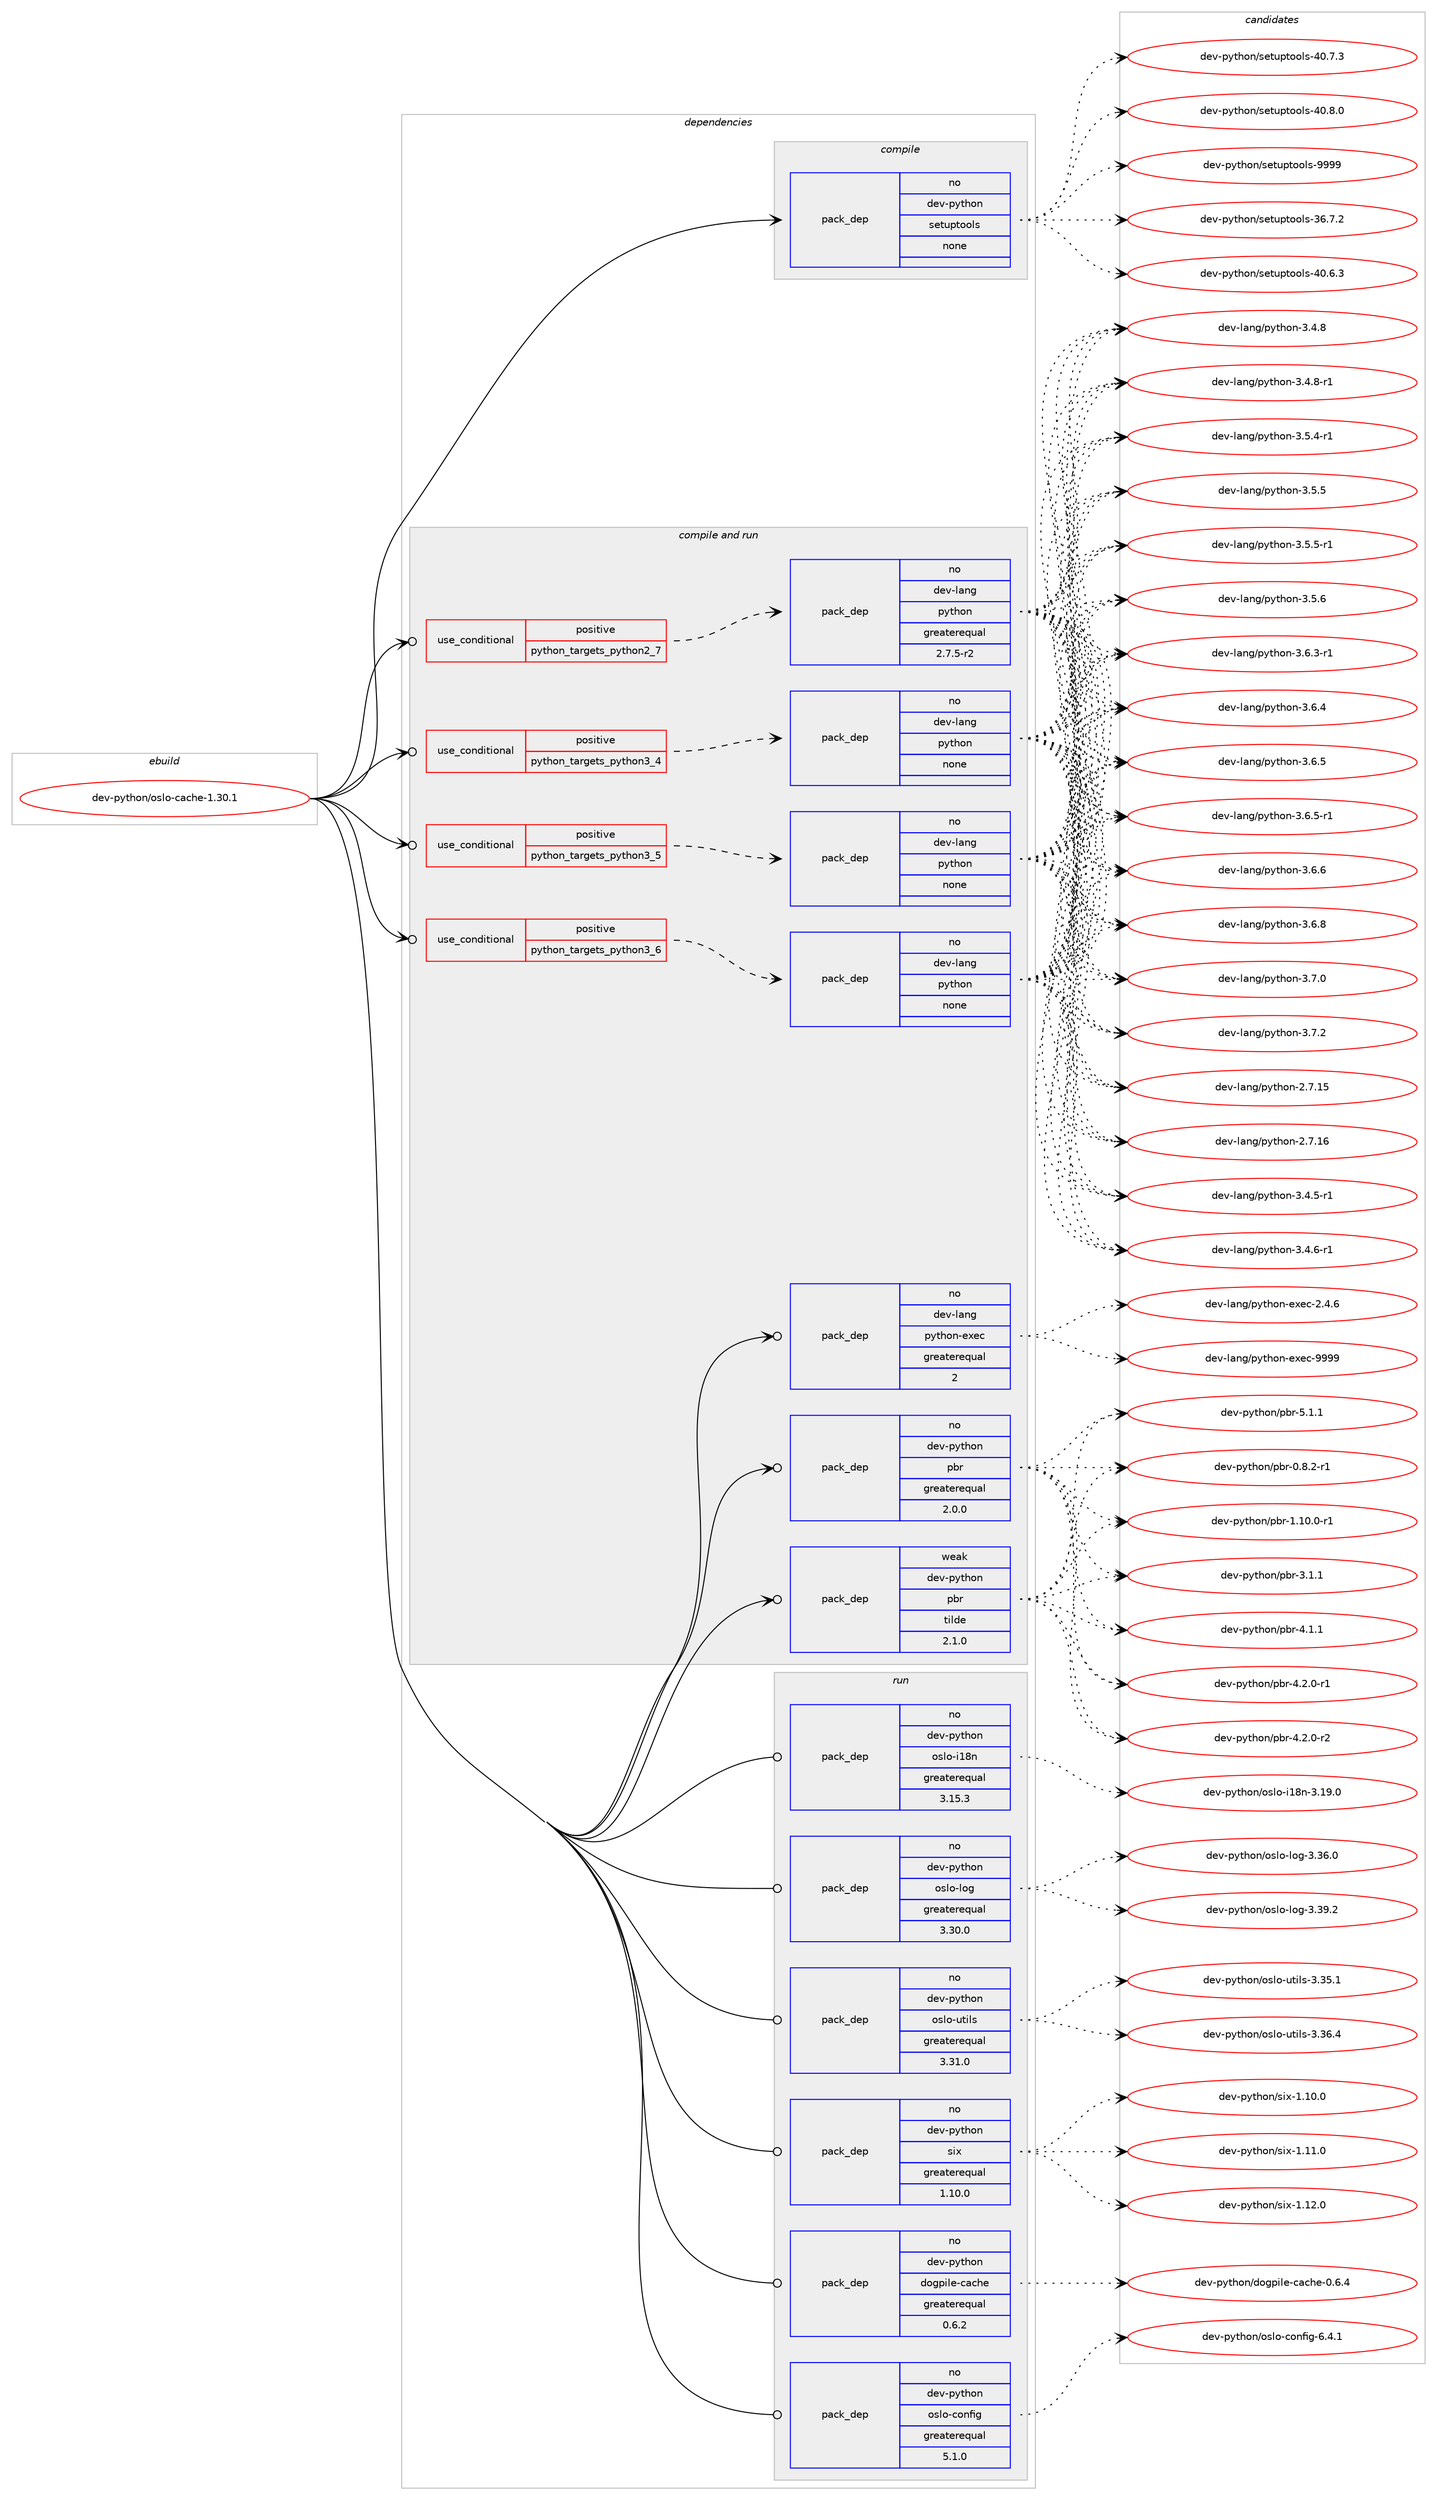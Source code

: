 digraph prolog {

# *************
# Graph options
# *************

newrank=true;
concentrate=true;
compound=true;
graph [rankdir=LR,fontname=Helvetica,fontsize=10,ranksep=1.5];#, ranksep=2.5, nodesep=0.2];
edge  [arrowhead=vee];
node  [fontname=Helvetica,fontsize=10];

# **********
# The ebuild
# **********

subgraph cluster_leftcol {
color=gray;
rank=same;
label=<<i>ebuild</i>>;
id [label="dev-python/oslo-cache-1.30.1", color=red, width=4, href="../dev-python/oslo-cache-1.30.1.svg"];
}

# ****************
# The dependencies
# ****************

subgraph cluster_midcol {
color=gray;
label=<<i>dependencies</i>>;
subgraph cluster_compile {
fillcolor="#eeeeee";
style=filled;
label=<<i>compile</i>>;
subgraph pack1020622 {
dependency1422574 [label=<<TABLE BORDER="0" CELLBORDER="1" CELLSPACING="0" CELLPADDING="4" WIDTH="220"><TR><TD ROWSPAN="6" CELLPADDING="30">pack_dep</TD></TR><TR><TD WIDTH="110">no</TD></TR><TR><TD>dev-python</TD></TR><TR><TD>setuptools</TD></TR><TR><TD>none</TD></TR><TR><TD></TD></TR></TABLE>>, shape=none, color=blue];
}
id:e -> dependency1422574:w [weight=20,style="solid",arrowhead="vee"];
}
subgraph cluster_compileandrun {
fillcolor="#eeeeee";
style=filled;
label=<<i>compile and run</i>>;
subgraph cond378675 {
dependency1422575 [label=<<TABLE BORDER="0" CELLBORDER="1" CELLSPACING="0" CELLPADDING="4"><TR><TD ROWSPAN="3" CELLPADDING="10">use_conditional</TD></TR><TR><TD>positive</TD></TR><TR><TD>python_targets_python2_7</TD></TR></TABLE>>, shape=none, color=red];
subgraph pack1020623 {
dependency1422576 [label=<<TABLE BORDER="0" CELLBORDER="1" CELLSPACING="0" CELLPADDING="4" WIDTH="220"><TR><TD ROWSPAN="6" CELLPADDING="30">pack_dep</TD></TR><TR><TD WIDTH="110">no</TD></TR><TR><TD>dev-lang</TD></TR><TR><TD>python</TD></TR><TR><TD>greaterequal</TD></TR><TR><TD>2.7.5-r2</TD></TR></TABLE>>, shape=none, color=blue];
}
dependency1422575:e -> dependency1422576:w [weight=20,style="dashed",arrowhead="vee"];
}
id:e -> dependency1422575:w [weight=20,style="solid",arrowhead="odotvee"];
subgraph cond378676 {
dependency1422577 [label=<<TABLE BORDER="0" CELLBORDER="1" CELLSPACING="0" CELLPADDING="4"><TR><TD ROWSPAN="3" CELLPADDING="10">use_conditional</TD></TR><TR><TD>positive</TD></TR><TR><TD>python_targets_python3_4</TD></TR></TABLE>>, shape=none, color=red];
subgraph pack1020624 {
dependency1422578 [label=<<TABLE BORDER="0" CELLBORDER="1" CELLSPACING="0" CELLPADDING="4" WIDTH="220"><TR><TD ROWSPAN="6" CELLPADDING="30">pack_dep</TD></TR><TR><TD WIDTH="110">no</TD></TR><TR><TD>dev-lang</TD></TR><TR><TD>python</TD></TR><TR><TD>none</TD></TR><TR><TD></TD></TR></TABLE>>, shape=none, color=blue];
}
dependency1422577:e -> dependency1422578:w [weight=20,style="dashed",arrowhead="vee"];
}
id:e -> dependency1422577:w [weight=20,style="solid",arrowhead="odotvee"];
subgraph cond378677 {
dependency1422579 [label=<<TABLE BORDER="0" CELLBORDER="1" CELLSPACING="0" CELLPADDING="4"><TR><TD ROWSPAN="3" CELLPADDING="10">use_conditional</TD></TR><TR><TD>positive</TD></TR><TR><TD>python_targets_python3_5</TD></TR></TABLE>>, shape=none, color=red];
subgraph pack1020625 {
dependency1422580 [label=<<TABLE BORDER="0" CELLBORDER="1" CELLSPACING="0" CELLPADDING="4" WIDTH="220"><TR><TD ROWSPAN="6" CELLPADDING="30">pack_dep</TD></TR><TR><TD WIDTH="110">no</TD></TR><TR><TD>dev-lang</TD></TR><TR><TD>python</TD></TR><TR><TD>none</TD></TR><TR><TD></TD></TR></TABLE>>, shape=none, color=blue];
}
dependency1422579:e -> dependency1422580:w [weight=20,style="dashed",arrowhead="vee"];
}
id:e -> dependency1422579:w [weight=20,style="solid",arrowhead="odotvee"];
subgraph cond378678 {
dependency1422581 [label=<<TABLE BORDER="0" CELLBORDER="1" CELLSPACING="0" CELLPADDING="4"><TR><TD ROWSPAN="3" CELLPADDING="10">use_conditional</TD></TR><TR><TD>positive</TD></TR><TR><TD>python_targets_python3_6</TD></TR></TABLE>>, shape=none, color=red];
subgraph pack1020626 {
dependency1422582 [label=<<TABLE BORDER="0" CELLBORDER="1" CELLSPACING="0" CELLPADDING="4" WIDTH="220"><TR><TD ROWSPAN="6" CELLPADDING="30">pack_dep</TD></TR><TR><TD WIDTH="110">no</TD></TR><TR><TD>dev-lang</TD></TR><TR><TD>python</TD></TR><TR><TD>none</TD></TR><TR><TD></TD></TR></TABLE>>, shape=none, color=blue];
}
dependency1422581:e -> dependency1422582:w [weight=20,style="dashed",arrowhead="vee"];
}
id:e -> dependency1422581:w [weight=20,style="solid",arrowhead="odotvee"];
subgraph pack1020627 {
dependency1422583 [label=<<TABLE BORDER="0" CELLBORDER="1" CELLSPACING="0" CELLPADDING="4" WIDTH="220"><TR><TD ROWSPAN="6" CELLPADDING="30">pack_dep</TD></TR><TR><TD WIDTH="110">no</TD></TR><TR><TD>dev-lang</TD></TR><TR><TD>python-exec</TD></TR><TR><TD>greaterequal</TD></TR><TR><TD>2</TD></TR></TABLE>>, shape=none, color=blue];
}
id:e -> dependency1422583:w [weight=20,style="solid",arrowhead="odotvee"];
subgraph pack1020628 {
dependency1422584 [label=<<TABLE BORDER="0" CELLBORDER="1" CELLSPACING="0" CELLPADDING="4" WIDTH="220"><TR><TD ROWSPAN="6" CELLPADDING="30">pack_dep</TD></TR><TR><TD WIDTH="110">no</TD></TR><TR><TD>dev-python</TD></TR><TR><TD>pbr</TD></TR><TR><TD>greaterequal</TD></TR><TR><TD>2.0.0</TD></TR></TABLE>>, shape=none, color=blue];
}
id:e -> dependency1422584:w [weight=20,style="solid",arrowhead="odotvee"];
subgraph pack1020629 {
dependency1422585 [label=<<TABLE BORDER="0" CELLBORDER="1" CELLSPACING="0" CELLPADDING="4" WIDTH="220"><TR><TD ROWSPAN="6" CELLPADDING="30">pack_dep</TD></TR><TR><TD WIDTH="110">weak</TD></TR><TR><TD>dev-python</TD></TR><TR><TD>pbr</TD></TR><TR><TD>tilde</TD></TR><TR><TD>2.1.0</TD></TR></TABLE>>, shape=none, color=blue];
}
id:e -> dependency1422585:w [weight=20,style="solid",arrowhead="odotvee"];
}
subgraph cluster_run {
fillcolor="#eeeeee";
style=filled;
label=<<i>run</i>>;
subgraph pack1020630 {
dependency1422586 [label=<<TABLE BORDER="0" CELLBORDER="1" CELLSPACING="0" CELLPADDING="4" WIDTH="220"><TR><TD ROWSPAN="6" CELLPADDING="30">pack_dep</TD></TR><TR><TD WIDTH="110">no</TD></TR><TR><TD>dev-python</TD></TR><TR><TD>dogpile-cache</TD></TR><TR><TD>greaterequal</TD></TR><TR><TD>0.6.2</TD></TR></TABLE>>, shape=none, color=blue];
}
id:e -> dependency1422586:w [weight=20,style="solid",arrowhead="odot"];
subgraph pack1020631 {
dependency1422587 [label=<<TABLE BORDER="0" CELLBORDER="1" CELLSPACING="0" CELLPADDING="4" WIDTH="220"><TR><TD ROWSPAN="6" CELLPADDING="30">pack_dep</TD></TR><TR><TD WIDTH="110">no</TD></TR><TR><TD>dev-python</TD></TR><TR><TD>oslo-config</TD></TR><TR><TD>greaterequal</TD></TR><TR><TD>5.1.0</TD></TR></TABLE>>, shape=none, color=blue];
}
id:e -> dependency1422587:w [weight=20,style="solid",arrowhead="odot"];
subgraph pack1020632 {
dependency1422588 [label=<<TABLE BORDER="0" CELLBORDER="1" CELLSPACING="0" CELLPADDING="4" WIDTH="220"><TR><TD ROWSPAN="6" CELLPADDING="30">pack_dep</TD></TR><TR><TD WIDTH="110">no</TD></TR><TR><TD>dev-python</TD></TR><TR><TD>oslo-i18n</TD></TR><TR><TD>greaterequal</TD></TR><TR><TD>3.15.3</TD></TR></TABLE>>, shape=none, color=blue];
}
id:e -> dependency1422588:w [weight=20,style="solid",arrowhead="odot"];
subgraph pack1020633 {
dependency1422589 [label=<<TABLE BORDER="0" CELLBORDER="1" CELLSPACING="0" CELLPADDING="4" WIDTH="220"><TR><TD ROWSPAN="6" CELLPADDING="30">pack_dep</TD></TR><TR><TD WIDTH="110">no</TD></TR><TR><TD>dev-python</TD></TR><TR><TD>oslo-log</TD></TR><TR><TD>greaterequal</TD></TR><TR><TD>3.30.0</TD></TR></TABLE>>, shape=none, color=blue];
}
id:e -> dependency1422589:w [weight=20,style="solid",arrowhead="odot"];
subgraph pack1020634 {
dependency1422590 [label=<<TABLE BORDER="0" CELLBORDER="1" CELLSPACING="0" CELLPADDING="4" WIDTH="220"><TR><TD ROWSPAN="6" CELLPADDING="30">pack_dep</TD></TR><TR><TD WIDTH="110">no</TD></TR><TR><TD>dev-python</TD></TR><TR><TD>oslo-utils</TD></TR><TR><TD>greaterequal</TD></TR><TR><TD>3.31.0</TD></TR></TABLE>>, shape=none, color=blue];
}
id:e -> dependency1422590:w [weight=20,style="solid",arrowhead="odot"];
subgraph pack1020635 {
dependency1422591 [label=<<TABLE BORDER="0" CELLBORDER="1" CELLSPACING="0" CELLPADDING="4" WIDTH="220"><TR><TD ROWSPAN="6" CELLPADDING="30">pack_dep</TD></TR><TR><TD WIDTH="110">no</TD></TR><TR><TD>dev-python</TD></TR><TR><TD>six</TD></TR><TR><TD>greaterequal</TD></TR><TR><TD>1.10.0</TD></TR></TABLE>>, shape=none, color=blue];
}
id:e -> dependency1422591:w [weight=20,style="solid",arrowhead="odot"];
}
}

# **************
# The candidates
# **************

subgraph cluster_choices {
rank=same;
color=gray;
label=<<i>candidates</i>>;

subgraph choice1020622 {
color=black;
nodesep=1;
choice100101118451121211161041111104711510111611711211611111110811545515446554650 [label="dev-python/setuptools-36.7.2", color=red, width=4,href="../dev-python/setuptools-36.7.2.svg"];
choice100101118451121211161041111104711510111611711211611111110811545524846544651 [label="dev-python/setuptools-40.6.3", color=red, width=4,href="../dev-python/setuptools-40.6.3.svg"];
choice100101118451121211161041111104711510111611711211611111110811545524846554651 [label="dev-python/setuptools-40.7.3", color=red, width=4,href="../dev-python/setuptools-40.7.3.svg"];
choice100101118451121211161041111104711510111611711211611111110811545524846564648 [label="dev-python/setuptools-40.8.0", color=red, width=4,href="../dev-python/setuptools-40.8.0.svg"];
choice10010111845112121116104111110471151011161171121161111111081154557575757 [label="dev-python/setuptools-9999", color=red, width=4,href="../dev-python/setuptools-9999.svg"];
dependency1422574:e -> choice100101118451121211161041111104711510111611711211611111110811545515446554650:w [style=dotted,weight="100"];
dependency1422574:e -> choice100101118451121211161041111104711510111611711211611111110811545524846544651:w [style=dotted,weight="100"];
dependency1422574:e -> choice100101118451121211161041111104711510111611711211611111110811545524846554651:w [style=dotted,weight="100"];
dependency1422574:e -> choice100101118451121211161041111104711510111611711211611111110811545524846564648:w [style=dotted,weight="100"];
dependency1422574:e -> choice10010111845112121116104111110471151011161171121161111111081154557575757:w [style=dotted,weight="100"];
}
subgraph choice1020623 {
color=black;
nodesep=1;
choice10010111845108971101034711212111610411111045504655464953 [label="dev-lang/python-2.7.15", color=red, width=4,href="../dev-lang/python-2.7.15.svg"];
choice10010111845108971101034711212111610411111045504655464954 [label="dev-lang/python-2.7.16", color=red, width=4,href="../dev-lang/python-2.7.16.svg"];
choice1001011184510897110103471121211161041111104551465246534511449 [label="dev-lang/python-3.4.5-r1", color=red, width=4,href="../dev-lang/python-3.4.5-r1.svg"];
choice1001011184510897110103471121211161041111104551465246544511449 [label="dev-lang/python-3.4.6-r1", color=red, width=4,href="../dev-lang/python-3.4.6-r1.svg"];
choice100101118451089711010347112121116104111110455146524656 [label="dev-lang/python-3.4.8", color=red, width=4,href="../dev-lang/python-3.4.8.svg"];
choice1001011184510897110103471121211161041111104551465246564511449 [label="dev-lang/python-3.4.8-r1", color=red, width=4,href="../dev-lang/python-3.4.8-r1.svg"];
choice1001011184510897110103471121211161041111104551465346524511449 [label="dev-lang/python-3.5.4-r1", color=red, width=4,href="../dev-lang/python-3.5.4-r1.svg"];
choice100101118451089711010347112121116104111110455146534653 [label="dev-lang/python-3.5.5", color=red, width=4,href="../dev-lang/python-3.5.5.svg"];
choice1001011184510897110103471121211161041111104551465346534511449 [label="dev-lang/python-3.5.5-r1", color=red, width=4,href="../dev-lang/python-3.5.5-r1.svg"];
choice100101118451089711010347112121116104111110455146534654 [label="dev-lang/python-3.5.6", color=red, width=4,href="../dev-lang/python-3.5.6.svg"];
choice1001011184510897110103471121211161041111104551465446514511449 [label="dev-lang/python-3.6.3-r1", color=red, width=4,href="../dev-lang/python-3.6.3-r1.svg"];
choice100101118451089711010347112121116104111110455146544652 [label="dev-lang/python-3.6.4", color=red, width=4,href="../dev-lang/python-3.6.4.svg"];
choice100101118451089711010347112121116104111110455146544653 [label="dev-lang/python-3.6.5", color=red, width=4,href="../dev-lang/python-3.6.5.svg"];
choice1001011184510897110103471121211161041111104551465446534511449 [label="dev-lang/python-3.6.5-r1", color=red, width=4,href="../dev-lang/python-3.6.5-r1.svg"];
choice100101118451089711010347112121116104111110455146544654 [label="dev-lang/python-3.6.6", color=red, width=4,href="../dev-lang/python-3.6.6.svg"];
choice100101118451089711010347112121116104111110455146544656 [label="dev-lang/python-3.6.8", color=red, width=4,href="../dev-lang/python-3.6.8.svg"];
choice100101118451089711010347112121116104111110455146554648 [label="dev-lang/python-3.7.0", color=red, width=4,href="../dev-lang/python-3.7.0.svg"];
choice100101118451089711010347112121116104111110455146554650 [label="dev-lang/python-3.7.2", color=red, width=4,href="../dev-lang/python-3.7.2.svg"];
dependency1422576:e -> choice10010111845108971101034711212111610411111045504655464953:w [style=dotted,weight="100"];
dependency1422576:e -> choice10010111845108971101034711212111610411111045504655464954:w [style=dotted,weight="100"];
dependency1422576:e -> choice1001011184510897110103471121211161041111104551465246534511449:w [style=dotted,weight="100"];
dependency1422576:e -> choice1001011184510897110103471121211161041111104551465246544511449:w [style=dotted,weight="100"];
dependency1422576:e -> choice100101118451089711010347112121116104111110455146524656:w [style=dotted,weight="100"];
dependency1422576:e -> choice1001011184510897110103471121211161041111104551465246564511449:w [style=dotted,weight="100"];
dependency1422576:e -> choice1001011184510897110103471121211161041111104551465346524511449:w [style=dotted,weight="100"];
dependency1422576:e -> choice100101118451089711010347112121116104111110455146534653:w [style=dotted,weight="100"];
dependency1422576:e -> choice1001011184510897110103471121211161041111104551465346534511449:w [style=dotted,weight="100"];
dependency1422576:e -> choice100101118451089711010347112121116104111110455146534654:w [style=dotted,weight="100"];
dependency1422576:e -> choice1001011184510897110103471121211161041111104551465446514511449:w [style=dotted,weight="100"];
dependency1422576:e -> choice100101118451089711010347112121116104111110455146544652:w [style=dotted,weight="100"];
dependency1422576:e -> choice100101118451089711010347112121116104111110455146544653:w [style=dotted,weight="100"];
dependency1422576:e -> choice1001011184510897110103471121211161041111104551465446534511449:w [style=dotted,weight="100"];
dependency1422576:e -> choice100101118451089711010347112121116104111110455146544654:w [style=dotted,weight="100"];
dependency1422576:e -> choice100101118451089711010347112121116104111110455146544656:w [style=dotted,weight="100"];
dependency1422576:e -> choice100101118451089711010347112121116104111110455146554648:w [style=dotted,weight="100"];
dependency1422576:e -> choice100101118451089711010347112121116104111110455146554650:w [style=dotted,weight="100"];
}
subgraph choice1020624 {
color=black;
nodesep=1;
choice10010111845108971101034711212111610411111045504655464953 [label="dev-lang/python-2.7.15", color=red, width=4,href="../dev-lang/python-2.7.15.svg"];
choice10010111845108971101034711212111610411111045504655464954 [label="dev-lang/python-2.7.16", color=red, width=4,href="../dev-lang/python-2.7.16.svg"];
choice1001011184510897110103471121211161041111104551465246534511449 [label="dev-lang/python-3.4.5-r1", color=red, width=4,href="../dev-lang/python-3.4.5-r1.svg"];
choice1001011184510897110103471121211161041111104551465246544511449 [label="dev-lang/python-3.4.6-r1", color=red, width=4,href="../dev-lang/python-3.4.6-r1.svg"];
choice100101118451089711010347112121116104111110455146524656 [label="dev-lang/python-3.4.8", color=red, width=4,href="../dev-lang/python-3.4.8.svg"];
choice1001011184510897110103471121211161041111104551465246564511449 [label="dev-lang/python-3.4.8-r1", color=red, width=4,href="../dev-lang/python-3.4.8-r1.svg"];
choice1001011184510897110103471121211161041111104551465346524511449 [label="dev-lang/python-3.5.4-r1", color=red, width=4,href="../dev-lang/python-3.5.4-r1.svg"];
choice100101118451089711010347112121116104111110455146534653 [label="dev-lang/python-3.5.5", color=red, width=4,href="../dev-lang/python-3.5.5.svg"];
choice1001011184510897110103471121211161041111104551465346534511449 [label="dev-lang/python-3.5.5-r1", color=red, width=4,href="../dev-lang/python-3.5.5-r1.svg"];
choice100101118451089711010347112121116104111110455146534654 [label="dev-lang/python-3.5.6", color=red, width=4,href="../dev-lang/python-3.5.6.svg"];
choice1001011184510897110103471121211161041111104551465446514511449 [label="dev-lang/python-3.6.3-r1", color=red, width=4,href="../dev-lang/python-3.6.3-r1.svg"];
choice100101118451089711010347112121116104111110455146544652 [label="dev-lang/python-3.6.4", color=red, width=4,href="../dev-lang/python-3.6.4.svg"];
choice100101118451089711010347112121116104111110455146544653 [label="dev-lang/python-3.6.5", color=red, width=4,href="../dev-lang/python-3.6.5.svg"];
choice1001011184510897110103471121211161041111104551465446534511449 [label="dev-lang/python-3.6.5-r1", color=red, width=4,href="../dev-lang/python-3.6.5-r1.svg"];
choice100101118451089711010347112121116104111110455146544654 [label="dev-lang/python-3.6.6", color=red, width=4,href="../dev-lang/python-3.6.6.svg"];
choice100101118451089711010347112121116104111110455146544656 [label="dev-lang/python-3.6.8", color=red, width=4,href="../dev-lang/python-3.6.8.svg"];
choice100101118451089711010347112121116104111110455146554648 [label="dev-lang/python-3.7.0", color=red, width=4,href="../dev-lang/python-3.7.0.svg"];
choice100101118451089711010347112121116104111110455146554650 [label="dev-lang/python-3.7.2", color=red, width=4,href="../dev-lang/python-3.7.2.svg"];
dependency1422578:e -> choice10010111845108971101034711212111610411111045504655464953:w [style=dotted,weight="100"];
dependency1422578:e -> choice10010111845108971101034711212111610411111045504655464954:w [style=dotted,weight="100"];
dependency1422578:e -> choice1001011184510897110103471121211161041111104551465246534511449:w [style=dotted,weight="100"];
dependency1422578:e -> choice1001011184510897110103471121211161041111104551465246544511449:w [style=dotted,weight="100"];
dependency1422578:e -> choice100101118451089711010347112121116104111110455146524656:w [style=dotted,weight="100"];
dependency1422578:e -> choice1001011184510897110103471121211161041111104551465246564511449:w [style=dotted,weight="100"];
dependency1422578:e -> choice1001011184510897110103471121211161041111104551465346524511449:w [style=dotted,weight="100"];
dependency1422578:e -> choice100101118451089711010347112121116104111110455146534653:w [style=dotted,weight="100"];
dependency1422578:e -> choice1001011184510897110103471121211161041111104551465346534511449:w [style=dotted,weight="100"];
dependency1422578:e -> choice100101118451089711010347112121116104111110455146534654:w [style=dotted,weight="100"];
dependency1422578:e -> choice1001011184510897110103471121211161041111104551465446514511449:w [style=dotted,weight="100"];
dependency1422578:e -> choice100101118451089711010347112121116104111110455146544652:w [style=dotted,weight="100"];
dependency1422578:e -> choice100101118451089711010347112121116104111110455146544653:w [style=dotted,weight="100"];
dependency1422578:e -> choice1001011184510897110103471121211161041111104551465446534511449:w [style=dotted,weight="100"];
dependency1422578:e -> choice100101118451089711010347112121116104111110455146544654:w [style=dotted,weight="100"];
dependency1422578:e -> choice100101118451089711010347112121116104111110455146544656:w [style=dotted,weight="100"];
dependency1422578:e -> choice100101118451089711010347112121116104111110455146554648:w [style=dotted,weight="100"];
dependency1422578:e -> choice100101118451089711010347112121116104111110455146554650:w [style=dotted,weight="100"];
}
subgraph choice1020625 {
color=black;
nodesep=1;
choice10010111845108971101034711212111610411111045504655464953 [label="dev-lang/python-2.7.15", color=red, width=4,href="../dev-lang/python-2.7.15.svg"];
choice10010111845108971101034711212111610411111045504655464954 [label="dev-lang/python-2.7.16", color=red, width=4,href="../dev-lang/python-2.7.16.svg"];
choice1001011184510897110103471121211161041111104551465246534511449 [label="dev-lang/python-3.4.5-r1", color=red, width=4,href="../dev-lang/python-3.4.5-r1.svg"];
choice1001011184510897110103471121211161041111104551465246544511449 [label="dev-lang/python-3.4.6-r1", color=red, width=4,href="../dev-lang/python-3.4.6-r1.svg"];
choice100101118451089711010347112121116104111110455146524656 [label="dev-lang/python-3.4.8", color=red, width=4,href="../dev-lang/python-3.4.8.svg"];
choice1001011184510897110103471121211161041111104551465246564511449 [label="dev-lang/python-3.4.8-r1", color=red, width=4,href="../dev-lang/python-3.4.8-r1.svg"];
choice1001011184510897110103471121211161041111104551465346524511449 [label="dev-lang/python-3.5.4-r1", color=red, width=4,href="../dev-lang/python-3.5.4-r1.svg"];
choice100101118451089711010347112121116104111110455146534653 [label="dev-lang/python-3.5.5", color=red, width=4,href="../dev-lang/python-3.5.5.svg"];
choice1001011184510897110103471121211161041111104551465346534511449 [label="dev-lang/python-3.5.5-r1", color=red, width=4,href="../dev-lang/python-3.5.5-r1.svg"];
choice100101118451089711010347112121116104111110455146534654 [label="dev-lang/python-3.5.6", color=red, width=4,href="../dev-lang/python-3.5.6.svg"];
choice1001011184510897110103471121211161041111104551465446514511449 [label="dev-lang/python-3.6.3-r1", color=red, width=4,href="../dev-lang/python-3.6.3-r1.svg"];
choice100101118451089711010347112121116104111110455146544652 [label="dev-lang/python-3.6.4", color=red, width=4,href="../dev-lang/python-3.6.4.svg"];
choice100101118451089711010347112121116104111110455146544653 [label="dev-lang/python-3.6.5", color=red, width=4,href="../dev-lang/python-3.6.5.svg"];
choice1001011184510897110103471121211161041111104551465446534511449 [label="dev-lang/python-3.6.5-r1", color=red, width=4,href="../dev-lang/python-3.6.5-r1.svg"];
choice100101118451089711010347112121116104111110455146544654 [label="dev-lang/python-3.6.6", color=red, width=4,href="../dev-lang/python-3.6.6.svg"];
choice100101118451089711010347112121116104111110455146544656 [label="dev-lang/python-3.6.8", color=red, width=4,href="../dev-lang/python-3.6.8.svg"];
choice100101118451089711010347112121116104111110455146554648 [label="dev-lang/python-3.7.0", color=red, width=4,href="../dev-lang/python-3.7.0.svg"];
choice100101118451089711010347112121116104111110455146554650 [label="dev-lang/python-3.7.2", color=red, width=4,href="../dev-lang/python-3.7.2.svg"];
dependency1422580:e -> choice10010111845108971101034711212111610411111045504655464953:w [style=dotted,weight="100"];
dependency1422580:e -> choice10010111845108971101034711212111610411111045504655464954:w [style=dotted,weight="100"];
dependency1422580:e -> choice1001011184510897110103471121211161041111104551465246534511449:w [style=dotted,weight="100"];
dependency1422580:e -> choice1001011184510897110103471121211161041111104551465246544511449:w [style=dotted,weight="100"];
dependency1422580:e -> choice100101118451089711010347112121116104111110455146524656:w [style=dotted,weight="100"];
dependency1422580:e -> choice1001011184510897110103471121211161041111104551465246564511449:w [style=dotted,weight="100"];
dependency1422580:e -> choice1001011184510897110103471121211161041111104551465346524511449:w [style=dotted,weight="100"];
dependency1422580:e -> choice100101118451089711010347112121116104111110455146534653:w [style=dotted,weight="100"];
dependency1422580:e -> choice1001011184510897110103471121211161041111104551465346534511449:w [style=dotted,weight="100"];
dependency1422580:e -> choice100101118451089711010347112121116104111110455146534654:w [style=dotted,weight="100"];
dependency1422580:e -> choice1001011184510897110103471121211161041111104551465446514511449:w [style=dotted,weight="100"];
dependency1422580:e -> choice100101118451089711010347112121116104111110455146544652:w [style=dotted,weight="100"];
dependency1422580:e -> choice100101118451089711010347112121116104111110455146544653:w [style=dotted,weight="100"];
dependency1422580:e -> choice1001011184510897110103471121211161041111104551465446534511449:w [style=dotted,weight="100"];
dependency1422580:e -> choice100101118451089711010347112121116104111110455146544654:w [style=dotted,weight="100"];
dependency1422580:e -> choice100101118451089711010347112121116104111110455146544656:w [style=dotted,weight="100"];
dependency1422580:e -> choice100101118451089711010347112121116104111110455146554648:w [style=dotted,weight="100"];
dependency1422580:e -> choice100101118451089711010347112121116104111110455146554650:w [style=dotted,weight="100"];
}
subgraph choice1020626 {
color=black;
nodesep=1;
choice10010111845108971101034711212111610411111045504655464953 [label="dev-lang/python-2.7.15", color=red, width=4,href="../dev-lang/python-2.7.15.svg"];
choice10010111845108971101034711212111610411111045504655464954 [label="dev-lang/python-2.7.16", color=red, width=4,href="../dev-lang/python-2.7.16.svg"];
choice1001011184510897110103471121211161041111104551465246534511449 [label="dev-lang/python-3.4.5-r1", color=red, width=4,href="../dev-lang/python-3.4.5-r1.svg"];
choice1001011184510897110103471121211161041111104551465246544511449 [label="dev-lang/python-3.4.6-r1", color=red, width=4,href="../dev-lang/python-3.4.6-r1.svg"];
choice100101118451089711010347112121116104111110455146524656 [label="dev-lang/python-3.4.8", color=red, width=4,href="../dev-lang/python-3.4.8.svg"];
choice1001011184510897110103471121211161041111104551465246564511449 [label="dev-lang/python-3.4.8-r1", color=red, width=4,href="../dev-lang/python-3.4.8-r1.svg"];
choice1001011184510897110103471121211161041111104551465346524511449 [label="dev-lang/python-3.5.4-r1", color=red, width=4,href="../dev-lang/python-3.5.4-r1.svg"];
choice100101118451089711010347112121116104111110455146534653 [label="dev-lang/python-3.5.5", color=red, width=4,href="../dev-lang/python-3.5.5.svg"];
choice1001011184510897110103471121211161041111104551465346534511449 [label="dev-lang/python-3.5.5-r1", color=red, width=4,href="../dev-lang/python-3.5.5-r1.svg"];
choice100101118451089711010347112121116104111110455146534654 [label="dev-lang/python-3.5.6", color=red, width=4,href="../dev-lang/python-3.5.6.svg"];
choice1001011184510897110103471121211161041111104551465446514511449 [label="dev-lang/python-3.6.3-r1", color=red, width=4,href="../dev-lang/python-3.6.3-r1.svg"];
choice100101118451089711010347112121116104111110455146544652 [label="dev-lang/python-3.6.4", color=red, width=4,href="../dev-lang/python-3.6.4.svg"];
choice100101118451089711010347112121116104111110455146544653 [label="dev-lang/python-3.6.5", color=red, width=4,href="../dev-lang/python-3.6.5.svg"];
choice1001011184510897110103471121211161041111104551465446534511449 [label="dev-lang/python-3.6.5-r1", color=red, width=4,href="../dev-lang/python-3.6.5-r1.svg"];
choice100101118451089711010347112121116104111110455146544654 [label="dev-lang/python-3.6.6", color=red, width=4,href="../dev-lang/python-3.6.6.svg"];
choice100101118451089711010347112121116104111110455146544656 [label="dev-lang/python-3.6.8", color=red, width=4,href="../dev-lang/python-3.6.8.svg"];
choice100101118451089711010347112121116104111110455146554648 [label="dev-lang/python-3.7.0", color=red, width=4,href="../dev-lang/python-3.7.0.svg"];
choice100101118451089711010347112121116104111110455146554650 [label="dev-lang/python-3.7.2", color=red, width=4,href="../dev-lang/python-3.7.2.svg"];
dependency1422582:e -> choice10010111845108971101034711212111610411111045504655464953:w [style=dotted,weight="100"];
dependency1422582:e -> choice10010111845108971101034711212111610411111045504655464954:w [style=dotted,weight="100"];
dependency1422582:e -> choice1001011184510897110103471121211161041111104551465246534511449:w [style=dotted,weight="100"];
dependency1422582:e -> choice1001011184510897110103471121211161041111104551465246544511449:w [style=dotted,weight="100"];
dependency1422582:e -> choice100101118451089711010347112121116104111110455146524656:w [style=dotted,weight="100"];
dependency1422582:e -> choice1001011184510897110103471121211161041111104551465246564511449:w [style=dotted,weight="100"];
dependency1422582:e -> choice1001011184510897110103471121211161041111104551465346524511449:w [style=dotted,weight="100"];
dependency1422582:e -> choice100101118451089711010347112121116104111110455146534653:w [style=dotted,weight="100"];
dependency1422582:e -> choice1001011184510897110103471121211161041111104551465346534511449:w [style=dotted,weight="100"];
dependency1422582:e -> choice100101118451089711010347112121116104111110455146534654:w [style=dotted,weight="100"];
dependency1422582:e -> choice1001011184510897110103471121211161041111104551465446514511449:w [style=dotted,weight="100"];
dependency1422582:e -> choice100101118451089711010347112121116104111110455146544652:w [style=dotted,weight="100"];
dependency1422582:e -> choice100101118451089711010347112121116104111110455146544653:w [style=dotted,weight="100"];
dependency1422582:e -> choice1001011184510897110103471121211161041111104551465446534511449:w [style=dotted,weight="100"];
dependency1422582:e -> choice100101118451089711010347112121116104111110455146544654:w [style=dotted,weight="100"];
dependency1422582:e -> choice100101118451089711010347112121116104111110455146544656:w [style=dotted,weight="100"];
dependency1422582:e -> choice100101118451089711010347112121116104111110455146554648:w [style=dotted,weight="100"];
dependency1422582:e -> choice100101118451089711010347112121116104111110455146554650:w [style=dotted,weight="100"];
}
subgraph choice1020627 {
color=black;
nodesep=1;
choice1001011184510897110103471121211161041111104510112010199455046524654 [label="dev-lang/python-exec-2.4.6", color=red, width=4,href="../dev-lang/python-exec-2.4.6.svg"];
choice10010111845108971101034711212111610411111045101120101994557575757 [label="dev-lang/python-exec-9999", color=red, width=4,href="../dev-lang/python-exec-9999.svg"];
dependency1422583:e -> choice1001011184510897110103471121211161041111104510112010199455046524654:w [style=dotted,weight="100"];
dependency1422583:e -> choice10010111845108971101034711212111610411111045101120101994557575757:w [style=dotted,weight="100"];
}
subgraph choice1020628 {
color=black;
nodesep=1;
choice1001011184511212111610411111047112981144548465646504511449 [label="dev-python/pbr-0.8.2-r1", color=red, width=4,href="../dev-python/pbr-0.8.2-r1.svg"];
choice100101118451121211161041111104711298114454946494846484511449 [label="dev-python/pbr-1.10.0-r1", color=red, width=4,href="../dev-python/pbr-1.10.0-r1.svg"];
choice100101118451121211161041111104711298114455146494649 [label="dev-python/pbr-3.1.1", color=red, width=4,href="../dev-python/pbr-3.1.1.svg"];
choice100101118451121211161041111104711298114455246494649 [label="dev-python/pbr-4.1.1", color=red, width=4,href="../dev-python/pbr-4.1.1.svg"];
choice1001011184511212111610411111047112981144552465046484511449 [label="dev-python/pbr-4.2.0-r1", color=red, width=4,href="../dev-python/pbr-4.2.0-r1.svg"];
choice1001011184511212111610411111047112981144552465046484511450 [label="dev-python/pbr-4.2.0-r2", color=red, width=4,href="../dev-python/pbr-4.2.0-r2.svg"];
choice100101118451121211161041111104711298114455346494649 [label="dev-python/pbr-5.1.1", color=red, width=4,href="../dev-python/pbr-5.1.1.svg"];
dependency1422584:e -> choice1001011184511212111610411111047112981144548465646504511449:w [style=dotted,weight="100"];
dependency1422584:e -> choice100101118451121211161041111104711298114454946494846484511449:w [style=dotted,weight="100"];
dependency1422584:e -> choice100101118451121211161041111104711298114455146494649:w [style=dotted,weight="100"];
dependency1422584:e -> choice100101118451121211161041111104711298114455246494649:w [style=dotted,weight="100"];
dependency1422584:e -> choice1001011184511212111610411111047112981144552465046484511449:w [style=dotted,weight="100"];
dependency1422584:e -> choice1001011184511212111610411111047112981144552465046484511450:w [style=dotted,weight="100"];
dependency1422584:e -> choice100101118451121211161041111104711298114455346494649:w [style=dotted,weight="100"];
}
subgraph choice1020629 {
color=black;
nodesep=1;
choice1001011184511212111610411111047112981144548465646504511449 [label="dev-python/pbr-0.8.2-r1", color=red, width=4,href="../dev-python/pbr-0.8.2-r1.svg"];
choice100101118451121211161041111104711298114454946494846484511449 [label="dev-python/pbr-1.10.0-r1", color=red, width=4,href="../dev-python/pbr-1.10.0-r1.svg"];
choice100101118451121211161041111104711298114455146494649 [label="dev-python/pbr-3.1.1", color=red, width=4,href="../dev-python/pbr-3.1.1.svg"];
choice100101118451121211161041111104711298114455246494649 [label="dev-python/pbr-4.1.1", color=red, width=4,href="../dev-python/pbr-4.1.1.svg"];
choice1001011184511212111610411111047112981144552465046484511449 [label="dev-python/pbr-4.2.0-r1", color=red, width=4,href="../dev-python/pbr-4.2.0-r1.svg"];
choice1001011184511212111610411111047112981144552465046484511450 [label="dev-python/pbr-4.2.0-r2", color=red, width=4,href="../dev-python/pbr-4.2.0-r2.svg"];
choice100101118451121211161041111104711298114455346494649 [label="dev-python/pbr-5.1.1", color=red, width=4,href="../dev-python/pbr-5.1.1.svg"];
dependency1422585:e -> choice1001011184511212111610411111047112981144548465646504511449:w [style=dotted,weight="100"];
dependency1422585:e -> choice100101118451121211161041111104711298114454946494846484511449:w [style=dotted,weight="100"];
dependency1422585:e -> choice100101118451121211161041111104711298114455146494649:w [style=dotted,weight="100"];
dependency1422585:e -> choice100101118451121211161041111104711298114455246494649:w [style=dotted,weight="100"];
dependency1422585:e -> choice1001011184511212111610411111047112981144552465046484511449:w [style=dotted,weight="100"];
dependency1422585:e -> choice1001011184511212111610411111047112981144552465046484511450:w [style=dotted,weight="100"];
dependency1422585:e -> choice100101118451121211161041111104711298114455346494649:w [style=dotted,weight="100"];
}
subgraph choice1020630 {
color=black;
nodesep=1;
choice100101118451121211161041111104710011110311210510810145999799104101454846544652 [label="dev-python/dogpile-cache-0.6.4", color=red, width=4,href="../dev-python/dogpile-cache-0.6.4.svg"];
dependency1422586:e -> choice100101118451121211161041111104710011110311210510810145999799104101454846544652:w [style=dotted,weight="100"];
}
subgraph choice1020631 {
color=black;
nodesep=1;
choice10010111845112121116104111110471111151081114599111110102105103455446524649 [label="dev-python/oslo-config-6.4.1", color=red, width=4,href="../dev-python/oslo-config-6.4.1.svg"];
dependency1422587:e -> choice10010111845112121116104111110471111151081114599111110102105103455446524649:w [style=dotted,weight="100"];
}
subgraph choice1020632 {
color=black;
nodesep=1;
choice100101118451121211161041111104711111510811145105495611045514649574648 [label="dev-python/oslo-i18n-3.19.0", color=red, width=4,href="../dev-python/oslo-i18n-3.19.0.svg"];
dependency1422588:e -> choice100101118451121211161041111104711111510811145105495611045514649574648:w [style=dotted,weight="100"];
}
subgraph choice1020633 {
color=black;
nodesep=1;
choice10010111845112121116104111110471111151081114510811110345514651544648 [label="dev-python/oslo-log-3.36.0", color=red, width=4,href="../dev-python/oslo-log-3.36.0.svg"];
choice10010111845112121116104111110471111151081114510811110345514651574650 [label="dev-python/oslo-log-3.39.2", color=red, width=4,href="../dev-python/oslo-log-3.39.2.svg"];
dependency1422589:e -> choice10010111845112121116104111110471111151081114510811110345514651544648:w [style=dotted,weight="100"];
dependency1422589:e -> choice10010111845112121116104111110471111151081114510811110345514651574650:w [style=dotted,weight="100"];
}
subgraph choice1020634 {
color=black;
nodesep=1;
choice10010111845112121116104111110471111151081114511711610510811545514651534649 [label="dev-python/oslo-utils-3.35.1", color=red, width=4,href="../dev-python/oslo-utils-3.35.1.svg"];
choice10010111845112121116104111110471111151081114511711610510811545514651544652 [label="dev-python/oslo-utils-3.36.4", color=red, width=4,href="../dev-python/oslo-utils-3.36.4.svg"];
dependency1422590:e -> choice10010111845112121116104111110471111151081114511711610510811545514651534649:w [style=dotted,weight="100"];
dependency1422590:e -> choice10010111845112121116104111110471111151081114511711610510811545514651544652:w [style=dotted,weight="100"];
}
subgraph choice1020635 {
color=black;
nodesep=1;
choice100101118451121211161041111104711510512045494649484648 [label="dev-python/six-1.10.0", color=red, width=4,href="../dev-python/six-1.10.0.svg"];
choice100101118451121211161041111104711510512045494649494648 [label="dev-python/six-1.11.0", color=red, width=4,href="../dev-python/six-1.11.0.svg"];
choice100101118451121211161041111104711510512045494649504648 [label="dev-python/six-1.12.0", color=red, width=4,href="../dev-python/six-1.12.0.svg"];
dependency1422591:e -> choice100101118451121211161041111104711510512045494649484648:w [style=dotted,weight="100"];
dependency1422591:e -> choice100101118451121211161041111104711510512045494649494648:w [style=dotted,weight="100"];
dependency1422591:e -> choice100101118451121211161041111104711510512045494649504648:w [style=dotted,weight="100"];
}
}

}
